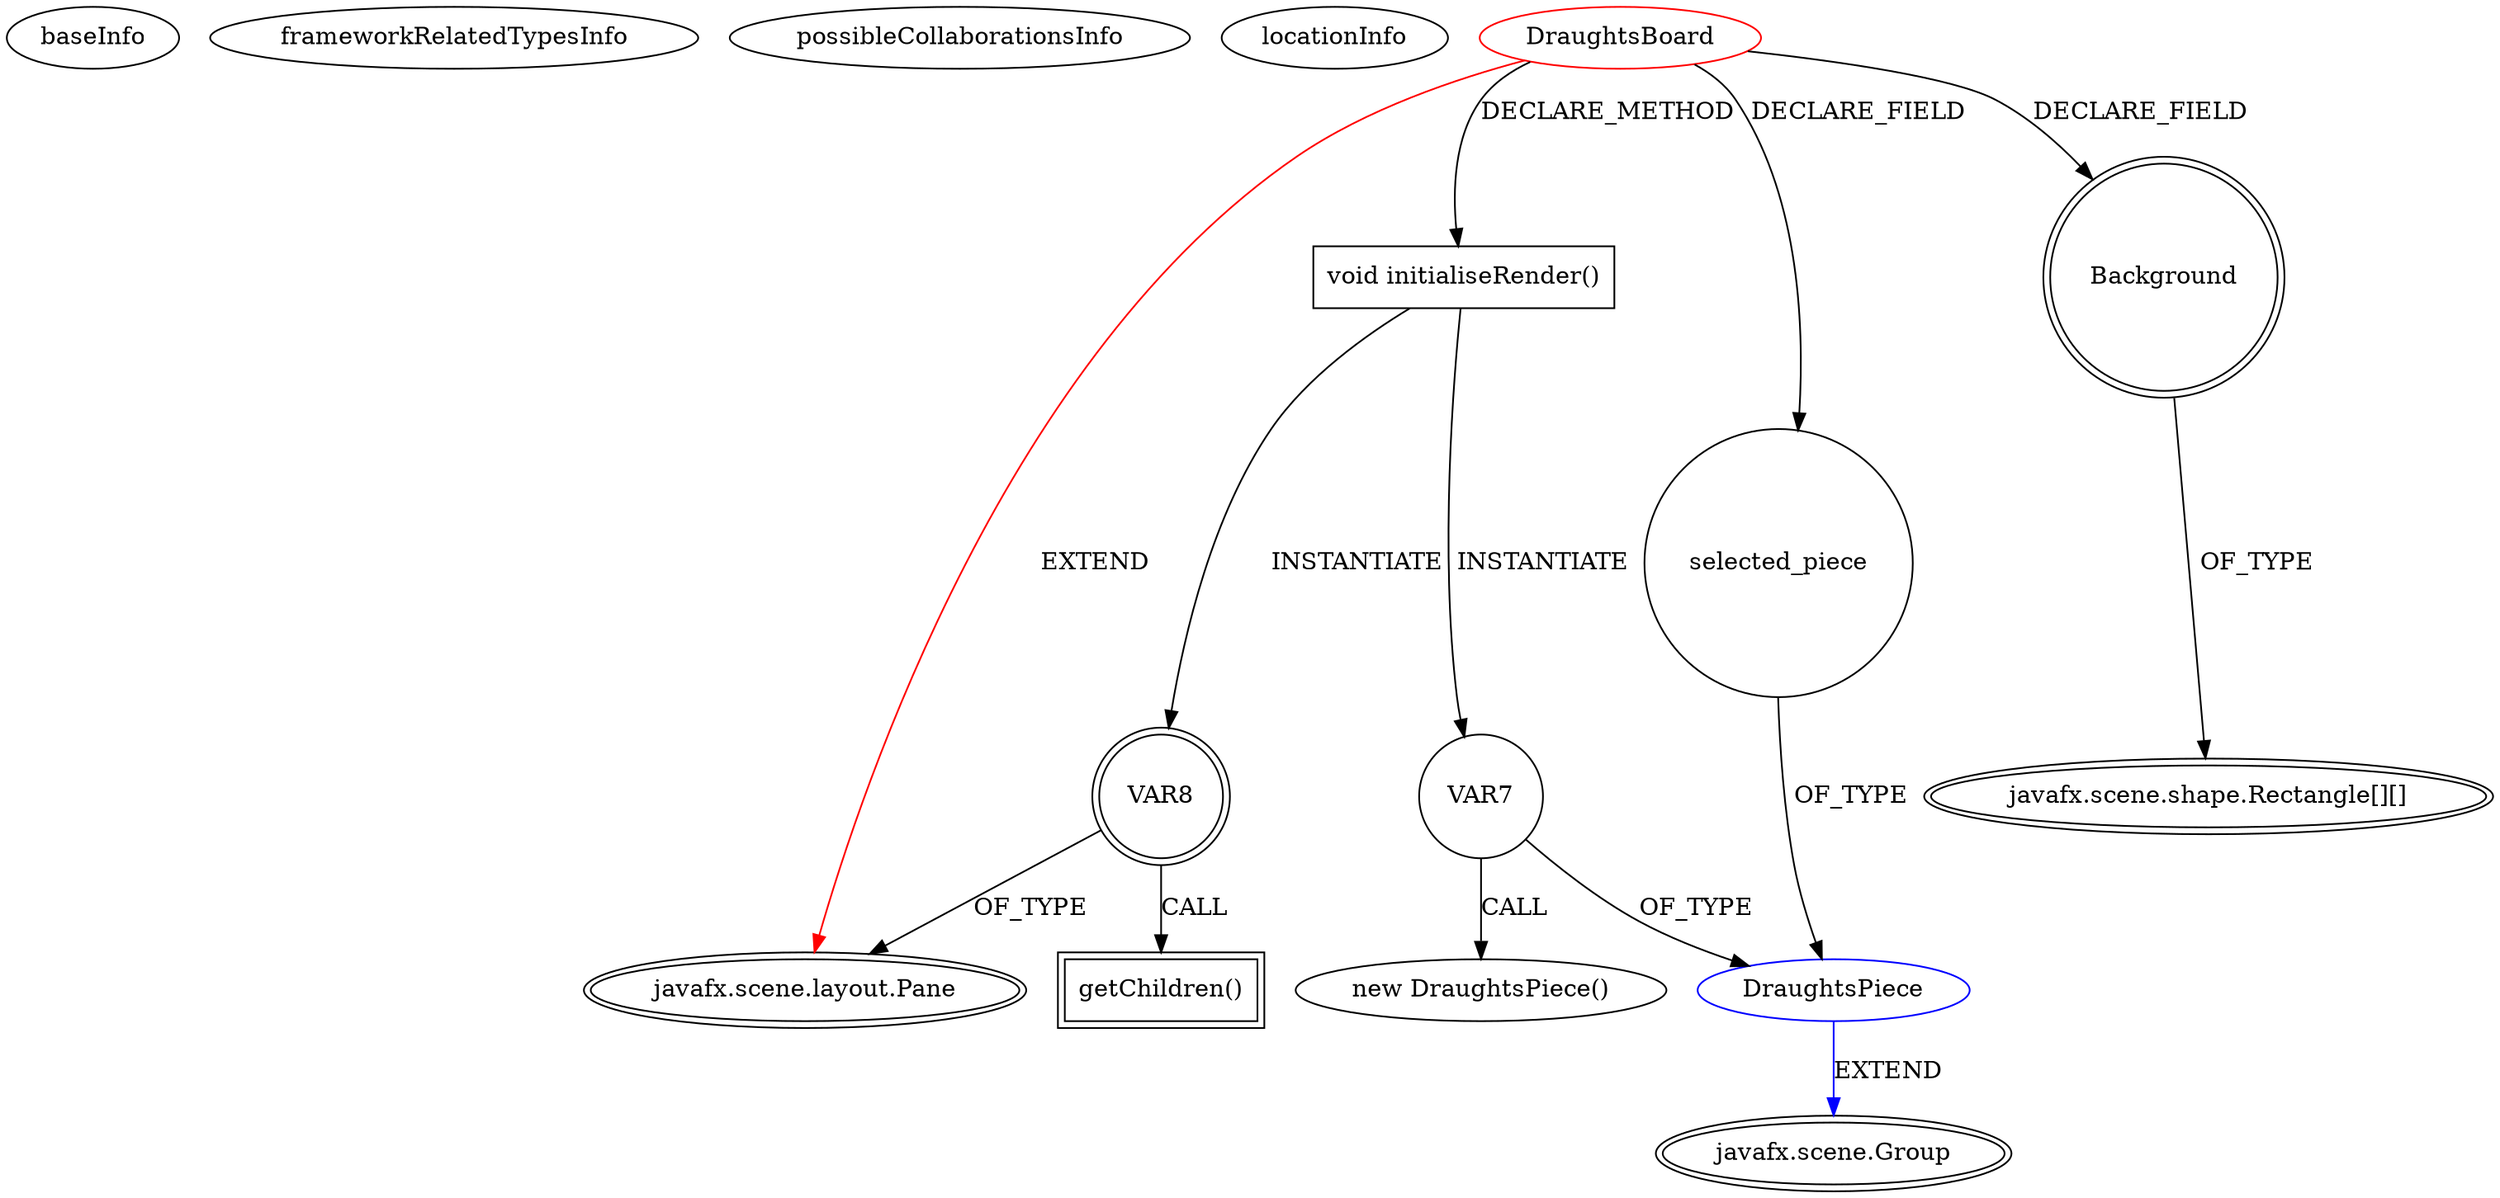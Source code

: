 digraph {
baseInfo[graphId=4606,category="extension_graph",isAnonymous=false,possibleRelation=true]
frameworkRelatedTypesInfo[0="javafx.scene.layout.Pane"]
possibleCollaborationsInfo[0="4606~CLIENT_METHOD_DECLARATION-INSTANTIATION-FIELD_DECLARATION-~javafx.scene.layout.Pane ~javafx.scene.Group ~false~false"]
locationInfo[projectName="uinsion-Draughts",filePath="/uinsion-Draughts/Draughts-master/src/DraughtsBoard.java",contextSignature="DraughtsBoard",graphId="4606"]
0[label="DraughtsBoard",vertexType="ROOT_CLIENT_CLASS_DECLARATION",isFrameworkType=false,color=red]
1[label="javafx.scene.layout.Pane",vertexType="FRAMEWORK_CLASS_TYPE",isFrameworkType=true,peripheries=2]
2[label="Background",vertexType="FIELD_DECLARATION",isFrameworkType=true,peripheries=2,shape=circle]
3[label="javafx.scene.shape.Rectangle[][]",vertexType="FRAMEWORK_CLASS_TYPE",isFrameworkType=true,peripheries=2]
4[label="selected_piece",vertexType="FIELD_DECLARATION",isFrameworkType=false,shape=circle]
5[label="DraughtsPiece",vertexType="REFERENCE_CLIENT_CLASS_DECLARATION",isFrameworkType=false,color=blue]
6[label="javafx.scene.Group",vertexType="FRAMEWORK_CLASS_TYPE",isFrameworkType=true,peripheries=2]
34[label="void initialiseRender()",vertexType="CLIENT_METHOD_DECLARATION",isFrameworkType=false,shape=box]
36[label="VAR7",vertexType="VARIABLE_EXPRESION",isFrameworkType=false,shape=circle]
35[label="new DraughtsPiece()",vertexType="CONSTRUCTOR_CALL",isFrameworkType=false]
38[label="VAR8",vertexType="VARIABLE_EXPRESION",isFrameworkType=true,peripheries=2,shape=circle]
39[label="getChildren()",vertexType="INSIDE_CALL",isFrameworkType=true,peripheries=2,shape=box]
0->1[label="EXTEND",color=red]
0->2[label="DECLARE_FIELD"]
2->3[label="OF_TYPE"]
0->4[label="DECLARE_FIELD"]
5->6[label="EXTEND",color=blue]
4->5[label="OF_TYPE"]
0->34[label="DECLARE_METHOD"]
34->36[label="INSTANTIATE"]
36->5[label="OF_TYPE"]
36->35[label="CALL"]
34->38[label="INSTANTIATE"]
38->1[label="OF_TYPE"]
38->39[label="CALL"]
}
